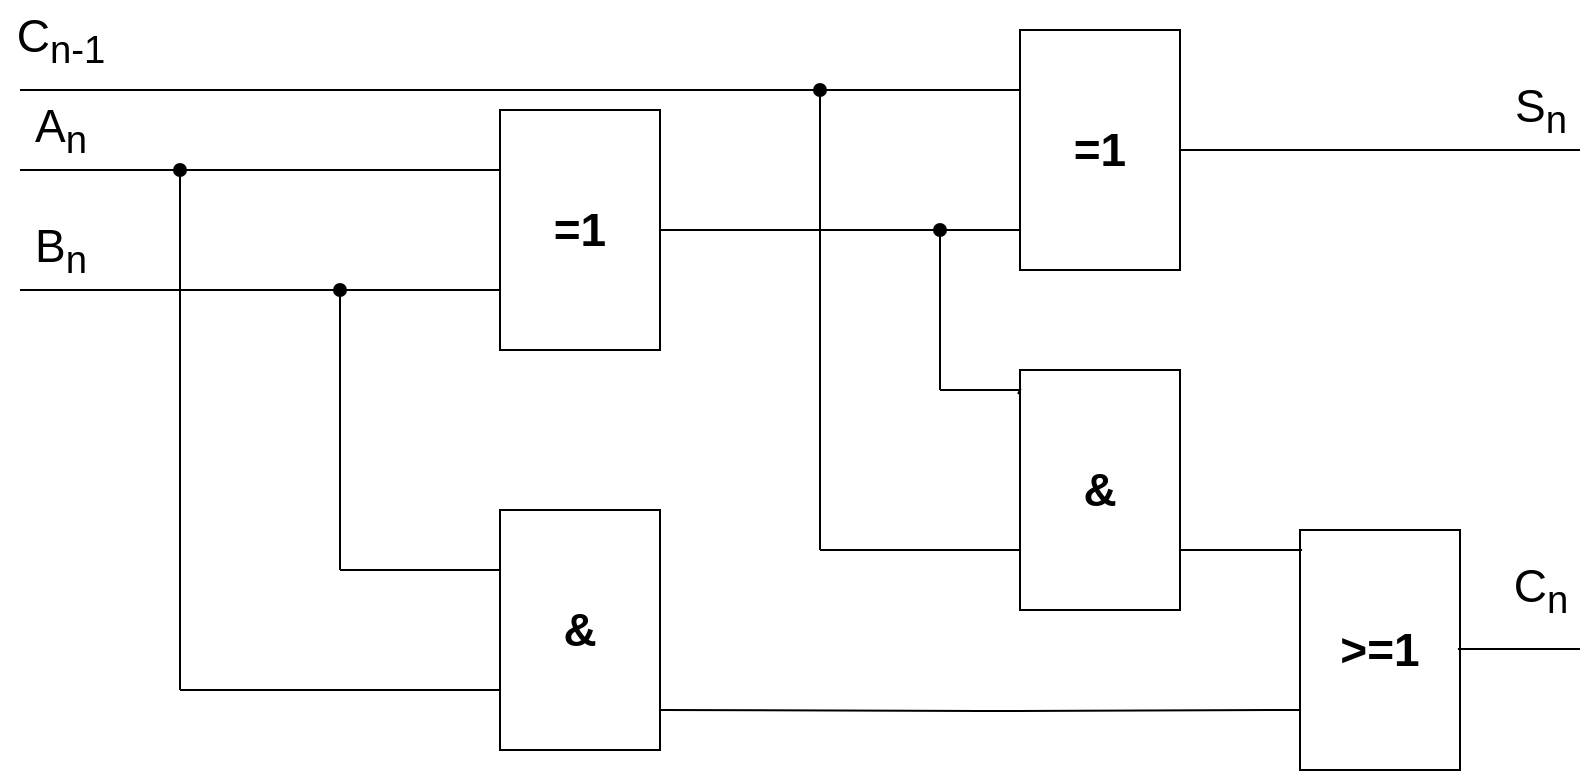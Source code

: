 <mxfile version="15.6.8" type="device"><diagram id="ZL0oPkGWRrYB7Pmw2bEO" name="Page-1"><mxGraphModel dx="1038" dy="642" grid="1" gridSize="10" guides="1" tooltips="1" connect="1" arrows="1" fold="1" page="1" pageScale="1" pageWidth="827" pageHeight="1169" math="0" shadow="0"><root><mxCell id="0"/><mxCell id="1" parent="0"/><mxCell id="eRoYprZ7rNR_hfjMtkzD-29" value="" style="rounded=0;orthogonalLoop=1;jettySize=auto;html=1;endArrow=none;endFill=0;entryX=0;entryY=0.833;entryDx=0;entryDy=0;entryPerimeter=0;" edge="1" parent="1" source="eRoYprZ7rNR_hfjMtkzD-30" target="eRoYprZ7rNR_hfjMtkzD-77"><mxGeometry relative="1" as="geometry"><mxPoint x="700" y="200" as="targetPoint"/></mxGeometry></mxCell><mxCell id="eRoYprZ7rNR_hfjMtkzD-30" value="&lt;font size=&quot;1&quot;&gt;&lt;b style=&quot;font-size: 23px&quot;&gt;=1&lt;/b&gt;&lt;/font&gt;" style="rounded=0;whiteSpace=wrap;html=1;" vertex="1" parent="1"><mxGeometry x="500" y="140" width="80" height="120" as="geometry"/></mxCell><mxCell id="eRoYprZ7rNR_hfjMtkzD-31" value="&lt;font style=&quot;font-size: 23px&quot;&gt;&lt;b&gt;&amp;amp;&lt;/b&gt;&lt;/font&gt;" style="rounded=0;whiteSpace=wrap;html=1;" vertex="1" parent="1"><mxGeometry x="500" y="340" width="80" height="120" as="geometry"/></mxCell><mxCell id="eRoYprZ7rNR_hfjMtkzD-32" value="" style="edgeStyle=orthogonalEdgeStyle;rounded=0;orthogonalLoop=1;jettySize=auto;html=1;endArrow=none;endFill=0;entryX=0;entryY=0.75;entryDx=0;entryDy=0;" edge="1" parent="1" target="eRoYprZ7rNR_hfjMtkzD-88"><mxGeometry relative="1" as="geometry"><mxPoint x="580" y="440" as="sourcePoint"/><mxPoint x="1040" y="440" as="targetPoint"/></mxGeometry></mxCell><mxCell id="eRoYprZ7rNR_hfjMtkzD-33" value="" style="endArrow=none;html=1;rounded=0;fontSize=23;entryX=0;entryY=0.25;entryDx=0;entryDy=0;" edge="1" parent="1" target="eRoYprZ7rNR_hfjMtkzD-30"><mxGeometry width="50" height="50" relative="1" as="geometry"><mxPoint x="260" y="170" as="sourcePoint"/><mxPoint x="450" y="190" as="targetPoint"/></mxGeometry></mxCell><mxCell id="eRoYprZ7rNR_hfjMtkzD-34" value="" style="endArrow=none;html=1;rounded=0;fontSize=23;entryX=0;entryY=0.25;entryDx=0;entryDy=0;" edge="1" parent="1"><mxGeometry width="50" height="50" relative="1" as="geometry"><mxPoint x="260" y="230" as="sourcePoint"/><mxPoint x="500" y="230" as="targetPoint"/></mxGeometry></mxCell><mxCell id="eRoYprZ7rNR_hfjMtkzD-35" value="" style="endArrow=none;html=1;rounded=0;fontSize=23;entryX=0;entryY=0.25;entryDx=0;entryDy=0;" edge="1" parent="1"><mxGeometry width="50" height="50" relative="1" as="geometry"><mxPoint x="340" y="430" as="sourcePoint"/><mxPoint x="500" y="430" as="targetPoint"/></mxGeometry></mxCell><mxCell id="eRoYprZ7rNR_hfjMtkzD-36" value="" style="endArrow=none;html=1;rounded=1;fontSize=23;entryX=0;entryY=0.25;entryDx=0;entryDy=0;" edge="1" parent="1"><mxGeometry width="50" height="50" relative="1" as="geometry"><mxPoint x="420" y="370" as="sourcePoint"/><mxPoint x="500" y="370" as="targetPoint"/></mxGeometry></mxCell><mxCell id="eRoYprZ7rNR_hfjMtkzD-37" value="" style="endArrow=none;html=1;rounded=0;fontSize=23;startArrow=oval;startFill=1;" edge="1" parent="1"><mxGeometry width="50" height="50" relative="1" as="geometry"><mxPoint x="420" y="230" as="sourcePoint"/><mxPoint x="420" y="370" as="targetPoint"/></mxGeometry></mxCell><mxCell id="eRoYprZ7rNR_hfjMtkzD-38" value="" style="endArrow=none;html=1;rounded=0;fontSize=23;startArrow=oval;startFill=1;" edge="1" parent="1"><mxGeometry width="50" height="50" relative="1" as="geometry"><mxPoint x="340" y="170" as="sourcePoint"/><mxPoint x="340" y="430" as="targetPoint"/></mxGeometry></mxCell><mxCell id="eRoYprZ7rNR_hfjMtkzD-39" value="B&lt;sub&gt;n&lt;/sub&gt;" style="text;html=1;resizable=0;autosize=1;align=center;verticalAlign=middle;points=[];fillColor=none;strokeColor=none;rounded=0;fontSize=23;" vertex="1" parent="1"><mxGeometry x="260" y="190" width="40" height="40" as="geometry"/></mxCell><mxCell id="eRoYprZ7rNR_hfjMtkzD-40" value="&lt;div&gt;A&lt;sub&gt;n&lt;/sub&gt;&lt;/div&gt;" style="text;html=1;resizable=0;autosize=1;align=center;verticalAlign=middle;points=[];fillColor=none;strokeColor=none;rounded=0;fontSize=23;" vertex="1" parent="1"><mxGeometry x="260" y="130" width="40" height="40" as="geometry"/></mxCell><mxCell id="eRoYprZ7rNR_hfjMtkzD-79" style="edgeStyle=orthogonalEdgeStyle;rounded=0;orthogonalLoop=1;jettySize=auto;html=1;exitX=0;exitY=0.25;exitDx=0;exitDy=0;endArrow=none;endFill=0;" edge="1" parent="1" source="eRoYprZ7rNR_hfjMtkzD-77"><mxGeometry relative="1" as="geometry"><mxPoint x="260" y="130" as="targetPoint"/></mxGeometry></mxCell><mxCell id="eRoYprZ7rNR_hfjMtkzD-80" style="edgeStyle=orthogonalEdgeStyle;rounded=0;orthogonalLoop=1;jettySize=auto;html=1;exitX=1;exitY=0.5;exitDx=0;exitDy=0;endArrow=none;endFill=0;" edge="1" parent="1" source="eRoYprZ7rNR_hfjMtkzD-77"><mxGeometry relative="1" as="geometry"><mxPoint x="1040" y="160" as="targetPoint"/></mxGeometry></mxCell><mxCell id="eRoYprZ7rNR_hfjMtkzD-77" value="&lt;font size=&quot;1&quot;&gt;&lt;b style=&quot;font-size: 23px&quot;&gt;=1&lt;/b&gt;&lt;/font&gt;" style="rounded=0;whiteSpace=wrap;html=1;" vertex="1" parent="1"><mxGeometry x="760" y="100" width="80" height="120" as="geometry"/></mxCell><mxCell id="eRoYprZ7rNR_hfjMtkzD-78" value="&lt;font style=&quot;font-size: 23px&quot;&gt;&lt;b&gt;&amp;amp;&lt;/b&gt;&lt;/font&gt;" style="rounded=0;whiteSpace=wrap;html=1;" vertex="1" parent="1"><mxGeometry x="760" y="270" width="80" height="120" as="geometry"/></mxCell><mxCell id="eRoYprZ7rNR_hfjMtkzD-82" style="edgeStyle=none;rounded=0;orthogonalLoop=1;jettySize=auto;html=1;endArrow=oval;endFill=1;" edge="1" parent="1"><mxGeometry relative="1" as="geometry"><mxPoint x="720" y="200" as="targetPoint"/><mxPoint x="720" y="280" as="sourcePoint"/></mxGeometry></mxCell><mxCell id="eRoYprZ7rNR_hfjMtkzD-83" style="edgeStyle=none;rounded=0;orthogonalLoop=1;jettySize=auto;html=1;endArrow=none;endFill=0;exitX=-0.012;exitY=0.1;exitDx=0;exitDy=0;exitPerimeter=0;" edge="1" parent="1" source="eRoYprZ7rNR_hfjMtkzD-78"><mxGeometry relative="1" as="geometry"><mxPoint x="720" y="280" as="targetPoint"/><mxPoint x="730" y="290" as="sourcePoint"/><Array as="points"><mxPoint x="760" y="280"/></Array></mxGeometry></mxCell><mxCell id="eRoYprZ7rNR_hfjMtkzD-84" style="edgeStyle=none;rounded=0;orthogonalLoop=1;jettySize=auto;html=1;endArrow=oval;endFill=1;" edge="1" parent="1"><mxGeometry relative="1" as="geometry"><mxPoint x="660" y="130" as="targetPoint"/><mxPoint x="660" y="360" as="sourcePoint"/></mxGeometry></mxCell><mxCell id="eRoYprZ7rNR_hfjMtkzD-85" value="" style="rounded=0;orthogonalLoop=1;jettySize=auto;html=1;endArrow=none;endFill=0;" edge="1" parent="1"><mxGeometry relative="1" as="geometry"><mxPoint x="760" y="360" as="targetPoint"/><mxPoint x="660" y="360" as="sourcePoint"/></mxGeometry></mxCell><mxCell id="eRoYprZ7rNR_hfjMtkzD-86" value="C&lt;sub&gt;n-1&lt;/sub&gt;" style="text;html=1;resizable=0;autosize=1;align=center;verticalAlign=middle;points=[];fillColor=none;strokeColor=none;rounded=0;fontSize=23;" vertex="1" parent="1"><mxGeometry x="250" y="85" width="60" height="40" as="geometry"/></mxCell><mxCell id="eRoYprZ7rNR_hfjMtkzD-87" value="&lt;div&gt;S&lt;sub&gt;n&lt;/sub&gt;&lt;/div&gt;" style="text;html=1;resizable=0;autosize=1;align=center;verticalAlign=middle;points=[];fillColor=none;strokeColor=none;rounded=0;fontSize=23;" vertex="1" parent="1"><mxGeometry x="1000" y="120" width="40" height="40" as="geometry"/></mxCell><mxCell id="eRoYprZ7rNR_hfjMtkzD-88" value="&lt;div&gt;&lt;font size=&quot;1&quot;&gt;&lt;b style=&quot;font-size: 23px&quot;&gt;&amp;gt;=1&lt;/b&gt;&lt;/font&gt;&lt;/div&gt;" style="rounded=0;whiteSpace=wrap;html=1;" vertex="1" parent="1"><mxGeometry x="900" y="350" width="80" height="120" as="geometry"/></mxCell><mxCell id="eRoYprZ7rNR_hfjMtkzD-89" value="" style="rounded=0;orthogonalLoop=1;jettySize=auto;html=1;endArrow=none;endFill=0;entryX=0.013;entryY=0.083;entryDx=0;entryDy=0;entryPerimeter=0;" edge="1" parent="1" target="eRoYprZ7rNR_hfjMtkzD-88"><mxGeometry relative="1" as="geometry"><mxPoint x="940" y="360" as="targetPoint"/><mxPoint x="840" y="360" as="sourcePoint"/></mxGeometry></mxCell><mxCell id="eRoYprZ7rNR_hfjMtkzD-90" value="" style="rounded=0;orthogonalLoop=1;jettySize=auto;html=1;endArrow=none;endFill=0;entryX=0.013;entryY=0.083;entryDx=0;entryDy=0;entryPerimeter=0;" edge="1" parent="1"><mxGeometry relative="1" as="geometry"><mxPoint x="1040" y="409.5" as="targetPoint"/><mxPoint x="978.96" y="409.54" as="sourcePoint"/></mxGeometry></mxCell><mxCell id="eRoYprZ7rNR_hfjMtkzD-91" value="&lt;div&gt;C&lt;sub&gt;n&lt;/sub&gt;&lt;/div&gt;" style="text;html=1;resizable=0;autosize=1;align=center;verticalAlign=middle;points=[];fillColor=none;strokeColor=none;rounded=0;fontSize=23;" vertex="1" parent="1"><mxGeometry x="1000" y="360" width="40" height="40" as="geometry"/></mxCell></root></mxGraphModel></diagram></mxfile>